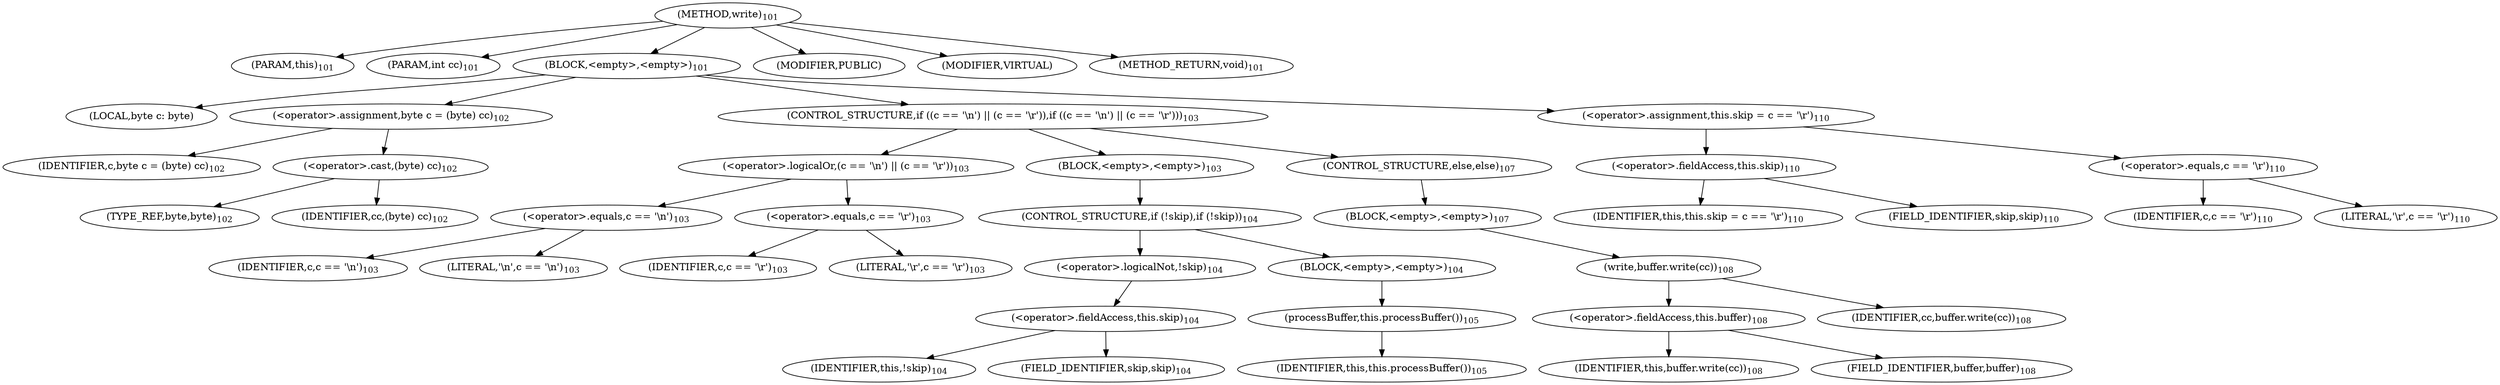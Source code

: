 digraph "write" {  
"69" [label = <(METHOD,write)<SUB>101</SUB>> ]
"7" [label = <(PARAM,this)<SUB>101</SUB>> ]
"70" [label = <(PARAM,int cc)<SUB>101</SUB>> ]
"71" [label = <(BLOCK,&lt;empty&gt;,&lt;empty&gt;)<SUB>101</SUB>> ]
"72" [label = <(LOCAL,byte c: byte)> ]
"73" [label = <(&lt;operator&gt;.assignment,byte c = (byte) cc)<SUB>102</SUB>> ]
"74" [label = <(IDENTIFIER,c,byte c = (byte) cc)<SUB>102</SUB>> ]
"75" [label = <(&lt;operator&gt;.cast,(byte) cc)<SUB>102</SUB>> ]
"76" [label = <(TYPE_REF,byte,byte)<SUB>102</SUB>> ]
"77" [label = <(IDENTIFIER,cc,(byte) cc)<SUB>102</SUB>> ]
"78" [label = <(CONTROL_STRUCTURE,if ((c == '\n') || (c == '\r')),if ((c == '\n') || (c == '\r')))<SUB>103</SUB>> ]
"79" [label = <(&lt;operator&gt;.logicalOr,(c == '\n') || (c == '\r'))<SUB>103</SUB>> ]
"80" [label = <(&lt;operator&gt;.equals,c == '\n')<SUB>103</SUB>> ]
"81" [label = <(IDENTIFIER,c,c == '\n')<SUB>103</SUB>> ]
"82" [label = <(LITERAL,'\n',c == '\n')<SUB>103</SUB>> ]
"83" [label = <(&lt;operator&gt;.equals,c == '\r')<SUB>103</SUB>> ]
"84" [label = <(IDENTIFIER,c,c == '\r')<SUB>103</SUB>> ]
"85" [label = <(LITERAL,'\r',c == '\r')<SUB>103</SUB>> ]
"86" [label = <(BLOCK,&lt;empty&gt;,&lt;empty&gt;)<SUB>103</SUB>> ]
"87" [label = <(CONTROL_STRUCTURE,if (!skip),if (!skip))<SUB>104</SUB>> ]
"88" [label = <(&lt;operator&gt;.logicalNot,!skip)<SUB>104</SUB>> ]
"89" [label = <(&lt;operator&gt;.fieldAccess,this.skip)<SUB>104</SUB>> ]
"90" [label = <(IDENTIFIER,this,!skip)<SUB>104</SUB>> ]
"91" [label = <(FIELD_IDENTIFIER,skip,skip)<SUB>104</SUB>> ]
"92" [label = <(BLOCK,&lt;empty&gt;,&lt;empty&gt;)<SUB>104</SUB>> ]
"93" [label = <(processBuffer,this.processBuffer())<SUB>105</SUB>> ]
"6" [label = <(IDENTIFIER,this,this.processBuffer())<SUB>105</SUB>> ]
"94" [label = <(CONTROL_STRUCTURE,else,else)<SUB>107</SUB>> ]
"95" [label = <(BLOCK,&lt;empty&gt;,&lt;empty&gt;)<SUB>107</SUB>> ]
"96" [label = <(write,buffer.write(cc))<SUB>108</SUB>> ]
"97" [label = <(&lt;operator&gt;.fieldAccess,this.buffer)<SUB>108</SUB>> ]
"98" [label = <(IDENTIFIER,this,buffer.write(cc))<SUB>108</SUB>> ]
"99" [label = <(FIELD_IDENTIFIER,buffer,buffer)<SUB>108</SUB>> ]
"100" [label = <(IDENTIFIER,cc,buffer.write(cc))<SUB>108</SUB>> ]
"101" [label = <(&lt;operator&gt;.assignment,this.skip = c == '\r')<SUB>110</SUB>> ]
"102" [label = <(&lt;operator&gt;.fieldAccess,this.skip)<SUB>110</SUB>> ]
"103" [label = <(IDENTIFIER,this,this.skip = c == '\r')<SUB>110</SUB>> ]
"104" [label = <(FIELD_IDENTIFIER,skip,skip)<SUB>110</SUB>> ]
"105" [label = <(&lt;operator&gt;.equals,c == '\r')<SUB>110</SUB>> ]
"106" [label = <(IDENTIFIER,c,c == '\r')<SUB>110</SUB>> ]
"107" [label = <(LITERAL,'\r',c == '\r')<SUB>110</SUB>> ]
"108" [label = <(MODIFIER,PUBLIC)> ]
"109" [label = <(MODIFIER,VIRTUAL)> ]
"110" [label = <(METHOD_RETURN,void)<SUB>101</SUB>> ]
  "69" -> "7" 
  "69" -> "70" 
  "69" -> "71" 
  "69" -> "108" 
  "69" -> "109" 
  "69" -> "110" 
  "71" -> "72" 
  "71" -> "73" 
  "71" -> "78" 
  "71" -> "101" 
  "73" -> "74" 
  "73" -> "75" 
  "75" -> "76" 
  "75" -> "77" 
  "78" -> "79" 
  "78" -> "86" 
  "78" -> "94" 
  "79" -> "80" 
  "79" -> "83" 
  "80" -> "81" 
  "80" -> "82" 
  "83" -> "84" 
  "83" -> "85" 
  "86" -> "87" 
  "87" -> "88" 
  "87" -> "92" 
  "88" -> "89" 
  "89" -> "90" 
  "89" -> "91" 
  "92" -> "93" 
  "93" -> "6" 
  "94" -> "95" 
  "95" -> "96" 
  "96" -> "97" 
  "96" -> "100" 
  "97" -> "98" 
  "97" -> "99" 
  "101" -> "102" 
  "101" -> "105" 
  "102" -> "103" 
  "102" -> "104" 
  "105" -> "106" 
  "105" -> "107" 
}
